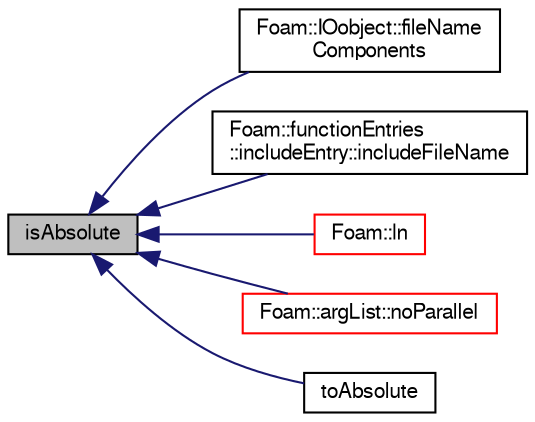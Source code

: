 digraph "isAbsolute"
{
  bgcolor="transparent";
  edge [fontname="FreeSans",fontsize="10",labelfontname="FreeSans",labelfontsize="10"];
  node [fontname="FreeSans",fontsize="10",shape=record];
  rankdir="LR";
  Node2070 [label="isAbsolute",height=0.2,width=0.4,color="black", fillcolor="grey75", style="filled", fontcolor="black"];
  Node2070 -> Node2071 [dir="back",color="midnightblue",fontsize="10",style="solid",fontname="FreeSans"];
  Node2071 [label="Foam::IOobject::fileName\lComponents",height=0.2,width=0.4,color="black",URL="$a26142.html#a7d27b76557b60f572ecd7fa620bd3d8e",tooltip="Split path into instance, local, name components. "];
  Node2070 -> Node2072 [dir="back",color="midnightblue",fontsize="10",style="solid",fontname="FreeSans"];
  Node2072 [label="Foam::functionEntries\l::includeEntry::includeFileName",height=0.2,width=0.4,color="black",URL="$a26038.html#a9cbd98ead2bb7538e417330caa3bc452",tooltip="Read the include fileName from Istream, expand and return. "];
  Node2070 -> Node2073 [dir="back",color="midnightblue",fontsize="10",style="solid",fontname="FreeSans"];
  Node2073 [label="Foam::ln",height=0.2,width=0.4,color="red",URL="$a21124.html#aea60636e831c1465e94c96bf1afdce2f",tooltip="Create a softlink. dst should not exist. Returns true if successful. "];
  Node2070 -> Node2079 [dir="back",color="midnightblue",fontsize="10",style="solid",fontname="FreeSans"];
  Node2079 [label="Foam::argList::noParallel",height=0.2,width=0.4,color="red",URL="$a26662.html#aa98a19a77af57e5cf159bdfdf6573fb6",tooltip="Remove the parallel options. "];
  Node2070 -> Node2081 [dir="back",color="midnightblue",fontsize="10",style="solid",fontname="FreeSans"];
  Node2081 [label="toAbsolute",height=0.2,width=0.4,color="black",URL="$a28234.html#ab0feed39df624befd2f92329572fd680",tooltip="Convert from relative to absolute. "];
}
